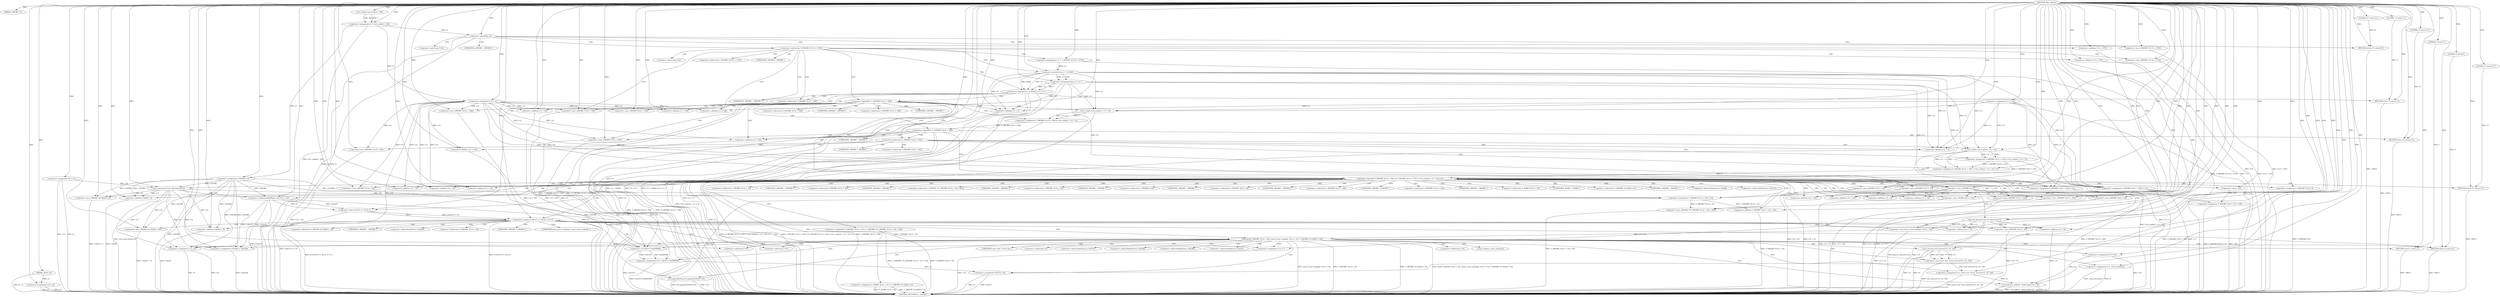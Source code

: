 digraph tftp_connect {  
"1000112" [label = "(METHOD,tftp_connect)" ]
"1000400" [label = "(METHOD_RETURN,int __fastcall)" ]
"1000113" [label = "(PARAM,_DWORD *a1)" ]
"1000114" [label = "(PARAM,_BYTE *a2)" ]
"1000127" [label = "(<operator>.assignment,v14 = a1)" ]
"1000130" [label = "(<operator>.assignment,v13 = a2)" ]
"1000133" [label = "(<operator>.assignment,v11 = 512)" ]
"1000136" [label = "(<operator>.assignment,v2 = Curl_ccalloc(1, 336))" ]
"1000138" [label = "(Curl_ccalloc,Curl_ccalloc(1, 336))" ]
"1000141" [label = "(<operator>.assignment,v14[188] = v2)" ]
"1000146" [label = "(<operator>.assignment,v12 = v2)" ]
"1000150" [label = "(<operator>.logicalNot,!v2)" ]
"1000152" [label = "(RETURN,return 27;,return 27;)" ]
"1000153" [label = "(LITERAL,27,return 27;)" ]
"1000156" [label = "(<operator>.cast,(_DWORD *)(*v14 + 1576))" ]
"1000158" [label = "(<operator>.addition,*v14 + 1576)" ]
"1000163" [label = "(<operator>.assignment,v11 = *(_DWORD *)(*v14 + 1576))" ]
"1000166" [label = "(<operator>.cast,(_DWORD *)(*v14 + 1576))" ]
"1000168" [label = "(<operator>.addition,*v14 + 1576)" ]
"1000173" [label = "(<operator>.logicalOr,v11 > 65464 || v11 <= 7)" ]
"1000174" [label = "(<operator>.greaterThan,v11 > 65464)" ]
"1000177" [label = "(<operator>.lessEqualsThan,v11 <= 7)" ]
"1000180" [label = "(RETURN,return 71;,return 71;)" ]
"1000181" [label = "(LITERAL,71,return 71;)" ]
"1000183" [label = "(<operator>.logicalNot,!*(_DWORD *)(v12 + 328))" ]
"1000185" [label = "(<operator>.cast,(_DWORD *)(v12 + 328))" ]
"1000187" [label = "(<operator>.addition,v12 + 328)" ]
"1000191" [label = "(<operator>.assignment,*(_DWORD *)(v12 + 328) = Curl_ccalloc(1, v11 + 4))" ]
"1000193" [label = "(<operator>.cast,(_DWORD *)(v12 + 328))" ]
"1000195" [label = "(<operator>.addition,v12 + 328)" ]
"1000198" [label = "(Curl_ccalloc,Curl_ccalloc(1, v11 + 4))" ]
"1000200" [label = "(<operator>.addition,v11 + 4)" ]
"1000204" [label = "(<operator>.logicalNot,!*(_DWORD *)(v12 + 328))" ]
"1000206" [label = "(<operator>.cast,(_DWORD *)(v12 + 328))" ]
"1000208" [label = "(<operator>.addition,v12 + 328)" ]
"1000211" [label = "(RETURN,return 27;,return 27;)" ]
"1000212" [label = "(LITERAL,27,return 27;)" ]
"1000214" [label = "(<operator>.logicalOr,*(_DWORD *)(v12 + 332) || (*(_DWORD *)(v12 + 332) = Curl_ccalloc(1, v11 + 4)) != 0)" ]
"1000216" [label = "(<operator>.cast,(_DWORD *)(v12 + 332))" ]
"1000218" [label = "(<operator>.addition,v12 + 332)" ]
"1000221" [label = "(<operator>.notEquals,(*(_DWORD *)(v12 + 332) = Curl_ccalloc(1, v11 + 4)) != 0)" ]
"1000222" [label = "(<operator>.assignment,*(_DWORD *)(v12 + 332) = Curl_ccalloc(1, v11 + 4))" ]
"1000224" [label = "(<operator>.cast,(_DWORD *)(v12 + 332))" ]
"1000226" [label = "(<operator>.addition,v12 + 332)" ]
"1000229" [label = "(Curl_ccalloc,Curl_ccalloc(1, v11 + 4))" ]
"1000231" [label = "(<operator>.addition,v11 + 4)" ]
"1000236" [label = "(Curl_conncontrol,Curl_conncontrol(v14))" ]
"1000238" [label = "(<operator>.assignment,*(_DWORD *)(v12 + 16) = v14)" ]
"1000240" [label = "(<operator>.cast,(_DWORD *)(v12 + 16))" ]
"1000242" [label = "(<operator>.addition,v12 + 16)" ]
"1000246" [label = "(<operator>.assignment,*(_DWORD *)(v12 + 20) = *(_DWORD *)(*(_DWORD *)(v12 + 16) + 420))" ]
"1000248" [label = "(<operator>.cast,(_DWORD *)(v12 + 20))" ]
"1000250" [label = "(<operator>.addition,v12 + 20)" ]
"1000254" [label = "(<operator>.cast,(_DWORD *)(*(_DWORD *)(v12 + 16) + 420))" ]
"1000256" [label = "(<operator>.addition,*(_DWORD *)(v12 + 16) + 420)" ]
"1000258" [label = "(<operator>.cast,(_DWORD *)(v12 + 16))" ]
"1000260" [label = "(<operator>.addition,v12 + 16)" ]
"1000264" [label = "(<operator>.assignment,*(_DWORD *)v12 = 0)" ]
"1000266" [label = "(<operator>.cast,(_DWORD *)v12)" ]
"1000270" [label = "(<operator>.assignment,*(_DWORD *)(v12 + 8) = -100)" ]
"1000272" [label = "(<operator>.cast,(_DWORD *)(v12 + 8))" ]
"1000274" [label = "(<operator>.addition,v12 + 8)" ]
"1000277" [label = "(<operator>.minus,-100)" ]
"1000279" [label = "(<operator>.assignment,*(_DWORD *)(v12 + 320) = v11)" ]
"1000281" [label = "(<operator>.cast,(_DWORD *)(v12 + 320))" ]
"1000283" [label = "(<operator>.addition,v12 + 320)" ]
"1000287" [label = "(<operator>.assignment,*(_DWORD *)(v12 + 324) = v11)" ]
"1000289" [label = "(<operator>.cast,(_DWORD *)(v12 + 324))" ]
"1000291" [label = "(<operator>.addition,v12 + 324)" ]
"1000295" [label = "(<operator>.assignment,*(_WORD *)(v12 + 52) = *(_DWORD *)(v14[20] + 4))" ]
"1000297" [label = "(<operator>.cast,(_WORD *)(v12 + 52))" ]
"1000299" [label = "(<operator>.addition,v12 + 52)" ]
"1000303" [label = "(<operator>.cast,(_DWORD *)(v14[20] + 4))" ]
"1000305" [label = "(<operator>.addition,v14[20] + 4)" ]
"1000310" [label = "(tftp_set_timeouts,tftp_set_timeouts(v12))" ]
"1000313" [label = "(<operator>.equals,((v14[147] >> 25) & 1) == 0)" ]
"1000314" [label = "(<operator>.and,(v14[147] >> 25) & 1)" ]
"1000315" [label = "(<operator>.arithmeticShiftRight,v14[147] >> 25)" ]
"1000324" [label = "(bind,bind(*(_DWORD *)(v12 + 20), (const struct sockaddr *)(v12 + 52), *(_DWORD *)(v14[20] + 16)))" ]
"1000326" [label = "(<operator>.cast,(_DWORD *)(v12 + 20))" ]
"1000328" [label = "(<operator>.addition,v12 + 20)" ]
"1000331" [label = "(<operator>.cast,(const struct sockaddr *)(v12 + 52))" ]
"1000333" [label = "(<operator>.addition,v12 + 52)" ]
"1000337" [label = "(<operator>.cast,(_DWORD *)(v14[20] + 16))" ]
"1000339" [label = "(<operator>.addition,v14[20] + 16)" ]
"1000345" [label = "(<operator>.assignment,v8 = *v14)" ]
"1000349" [label = "(<operator>.assignment,v3 = _errno_location())" ]
"1000352" [label = "(<operator>.assignment,v4 = (const char *)Curl_strerror(*v3, v9, 128))" ]
"1000354" [label = "(<operator>.cast,(const char *)Curl_strerror(*v3, v9, 128))" ]
"1000356" [label = "(Curl_strerror,Curl_strerror(*v3, v9, 128))" ]
"1000361" [label = "(Curl_failf,Curl_failf(v8, \"bind() failed; %s\", v4))" ]
"1000365" [label = "(RETURN,return 7;,return 7;)" ]
"1000366" [label = "(LITERAL,7,return 7;)" ]
"1000367" [label = "(<operator>.assignment,v5 = v14)" ]
"1000370" [label = "(<operator>.assignment,v6 = v14[147] | 0x2000000)" ]
"1000372" [label = "(<operator>.or,v14[147] | 0x2000000)" ]
"1000377" [label = "(<operator>.assignment,v14[148] = v14[148])" ]
"1000384" [label = "(<operator>.assignment,v5[147] = v6)" ]
"1000389" [label = "(Curl_pgrsStartNow,Curl_pgrsStartNow(*v14))" ]
"1000392" [label = "(<operator>.assignment,*v13 = 1)" ]
"1000396" [label = "(RETURN,return 0;,return 0;)" ]
"1000397" [label = "(LITERAL,0,return 0;)" ]
"1000398" [label = "(RETURN,return 27;,return 27;)" ]
"1000399" [label = "(LITERAL,27,return 27;)" ]
"1000155" [label = "(<operator>.indirection,*(_DWORD *)(*v14 + 1576))" ]
"1000157" [label = "(UNKNOWN,_DWORD *,_DWORD *)" ]
"1000159" [label = "(<operator>.indirection,*v14)" ]
"1000165" [label = "(<operator>.indirection,*(_DWORD *)(*v14 + 1576))" ]
"1000167" [label = "(UNKNOWN,_DWORD *,_DWORD *)" ]
"1000169" [label = "(<operator>.indirection,*v14)" ]
"1000184" [label = "(<operator>.indirection,*(_DWORD *)(v12 + 328))" ]
"1000186" [label = "(UNKNOWN,_DWORD *,_DWORD *)" ]
"1000192" [label = "(<operator>.indirection,*(_DWORD *)(v12 + 328))" ]
"1000194" [label = "(UNKNOWN,_DWORD *,_DWORD *)" ]
"1000205" [label = "(<operator>.indirection,*(_DWORD *)(v12 + 328))" ]
"1000207" [label = "(UNKNOWN,_DWORD *,_DWORD *)" ]
"1000215" [label = "(<operator>.indirection,*(_DWORD *)(v12 + 332))" ]
"1000217" [label = "(UNKNOWN,_DWORD *,_DWORD *)" ]
"1000223" [label = "(<operator>.indirection,*(_DWORD *)(v12 + 332))" ]
"1000225" [label = "(UNKNOWN,_DWORD *,_DWORD *)" ]
"1000239" [label = "(<operator>.indirection,*(_DWORD *)(v12 + 16))" ]
"1000241" [label = "(UNKNOWN,_DWORD *,_DWORD *)" ]
"1000247" [label = "(<operator>.indirection,*(_DWORD *)(v12 + 20))" ]
"1000249" [label = "(UNKNOWN,_DWORD *,_DWORD *)" ]
"1000253" [label = "(<operator>.indirection,*(_DWORD *)(*(_DWORD *)(v12 + 16) + 420))" ]
"1000255" [label = "(UNKNOWN,_DWORD *,_DWORD *)" ]
"1000257" [label = "(<operator>.indirection,*(_DWORD *)(v12 + 16))" ]
"1000259" [label = "(UNKNOWN,_DWORD *,_DWORD *)" ]
"1000265" [label = "(<operator>.indirection,*(_DWORD *)v12)" ]
"1000267" [label = "(UNKNOWN,_DWORD *,_DWORD *)" ]
"1000271" [label = "(<operator>.indirection,*(_DWORD *)(v12 + 8))" ]
"1000273" [label = "(UNKNOWN,_DWORD *,_DWORD *)" ]
"1000280" [label = "(<operator>.indirection,*(_DWORD *)(v12 + 320))" ]
"1000282" [label = "(UNKNOWN,_DWORD *,_DWORD *)" ]
"1000288" [label = "(<operator>.indirection,*(_DWORD *)(v12 + 324))" ]
"1000290" [label = "(UNKNOWN,_DWORD *,_DWORD *)" ]
"1000296" [label = "(<operator>.indirection,*(_WORD *)(v12 + 52))" ]
"1000298" [label = "(UNKNOWN,_WORD *,_WORD *)" ]
"1000302" [label = "(<operator>.indirection,*(_DWORD *)(v14[20] + 4))" ]
"1000304" [label = "(UNKNOWN,_DWORD *,_DWORD *)" ]
"1000306" [label = "(<operator>.indirectIndexAccess,v14[20])" ]
"1000316" [label = "(<operator>.indirectIndexAccess,v14[147])" ]
"1000325" [label = "(<operator>.indirection,*(_DWORD *)(v12 + 20))" ]
"1000327" [label = "(UNKNOWN,_DWORD *,_DWORD *)" ]
"1000332" [label = "(UNKNOWN,const struct sockaddr *,const struct sockaddr *)" ]
"1000336" [label = "(<operator>.indirection,*(_DWORD *)(v14[20] + 16))" ]
"1000338" [label = "(UNKNOWN,_DWORD *,_DWORD *)" ]
"1000340" [label = "(<operator>.indirectIndexAccess,v14[20])" ]
"1000347" [label = "(<operator>.indirection,*v14)" ]
"1000351" [label = "(_errno_location,_errno_location())" ]
"1000355" [label = "(UNKNOWN,const char *,const char *)" ]
"1000357" [label = "(<operator>.indirection,*v3)" ]
"1000373" [label = "(<operator>.indirectIndexAccess,v14[147])" ]
"1000378" [label = "(<operator>.indirectIndexAccess,v14[148])" ]
"1000381" [label = "(<operator>.indirectIndexAccess,v14[148])" ]
"1000385" [label = "(<operator>.indirectIndexAccess,v5[147])" ]
"1000390" [label = "(<operator>.indirection,*v14)" ]
"1000393" [label = "(<operator>.indirection,*v13)" ]
  "1000152" -> "1000400"  [ label = "DDG: <RET>"] 
  "1000180" -> "1000400"  [ label = "DDG: <RET>"] 
  "1000365" -> "1000400"  [ label = "DDG: <RET>"] 
  "1000211" -> "1000400"  [ label = "DDG: <RET>"] 
  "1000173" -> "1000400"  [ label = "DDG: v11 > 65464"] 
  "1000258" -> "1000400"  [ label = "DDG: v12 + 16"] 
  "1000287" -> "1000400"  [ label = "DDG: v11"] 
  "1000216" -> "1000400"  [ label = "DDG: v12 + 332"] 
  "1000204" -> "1000400"  [ label = "DDG: *(_DWORD *)(v12 + 328)"] 
  "1000198" -> "1000400"  [ label = "DDG: v11 + 4"] 
  "1000127" -> "1000400"  [ label = "DDG: v14"] 
  "1000389" -> "1000400"  [ label = "DDG: Curl_pgrsStartNow(*v14)"] 
  "1000315" -> "1000400"  [ label = "DDG: v14[147]"] 
  "1000324" -> "1000400"  [ label = "DDG: *(_DWORD *)(v12 + 20)"] 
  "1000264" -> "1000400"  [ label = "DDG: *(_DWORD *)v12"] 
  "1000141" -> "1000400"  [ label = "DDG: v14[188]"] 
  "1000183" -> "1000400"  [ label = "DDG: *(_DWORD *)(v12 + 328)"] 
  "1000349" -> "1000400"  [ label = "DDG: _errno_location()"] 
  "1000177" -> "1000400"  [ label = "DDG: v11"] 
  "1000333" -> "1000400"  [ label = "DDG: v12"] 
  "1000361" -> "1000400"  [ label = "DDG: v4"] 
  "1000313" -> "1000400"  [ label = "DDG: ((v14[147] >> 25) & 1) == 0"] 
  "1000392" -> "1000400"  [ label = "DDG: *v13"] 
  "1000367" -> "1000400"  [ label = "DDG: v14"] 
  "1000222" -> "1000400"  [ label = "DDG: Curl_ccalloc(1, v11 + 4)"] 
  "1000214" -> "1000400"  [ label = "DDG: (*(_DWORD *)(v12 + 332) = Curl_ccalloc(1, v11 + 4)) != 0"] 
  "1000254" -> "1000400"  [ label = "DDG: *(_DWORD *)(v12 + 16) + 420"] 
  "1000281" -> "1000400"  [ label = "DDG: v12 + 320"] 
  "1000354" -> "1000400"  [ label = "DDG: Curl_strerror(*v3, v9, 128)"] 
  "1000295" -> "1000400"  [ label = "DDG: *(_WORD *)(v12 + 52)"] 
  "1000272" -> "1000400"  [ label = "DDG: v12 + 8"] 
  "1000133" -> "1000400"  [ label = "DDG: v11"] 
  "1000214" -> "1000400"  [ label = "DDG: *(_DWORD *)(v12 + 332) || (*(_DWORD *)(v12 + 332) = Curl_ccalloc(1, v11 + 4)) != 0"] 
  "1000226" -> "1000400"  [ label = "DDG: v12"] 
  "1000224" -> "1000400"  [ label = "DDG: v12 + 332"] 
  "1000367" -> "1000400"  [ label = "DDG: v5"] 
  "1000295" -> "1000400"  [ label = "DDG: *(_DWORD *)(v14[20] + 4)"] 
  "1000248" -> "1000400"  [ label = "DDG: v12 + 20"] 
  "1000183" -> "1000400"  [ label = "DDG: !*(_DWORD *)(v12 + 328)"] 
  "1000150" -> "1000400"  [ label = "DDG: !v2"] 
  "1000204" -> "1000400"  [ label = "DDG: !*(_DWORD *)(v12 + 328)"] 
  "1000246" -> "1000400"  [ label = "DDG: *(_DWORD *)(*(_DWORD *)(v12 + 16) + 420)"] 
  "1000236" -> "1000400"  [ label = "DDG: Curl_conncontrol(v14)"] 
  "1000310" -> "1000400"  [ label = "DDG: tftp_set_timeouts(v12)"] 
  "1000146" -> "1000400"  [ label = "DDG: v12"] 
  "1000156" -> "1000400"  [ label = "DDG: *v14 + 1576"] 
  "1000246" -> "1000400"  [ label = "DDG: *(_DWORD *)(v12 + 20)"] 
  "1000214" -> "1000400"  [ label = "DDG: *(_DWORD *)(v12 + 332)"] 
  "1000384" -> "1000400"  [ label = "DDG: v5[147]"] 
  "1000270" -> "1000400"  [ label = "DDG: -100"] 
  "1000270" -> "1000400"  [ label = "DDG: *(_DWORD *)(v12 + 8)"] 
  "1000349" -> "1000400"  [ label = "DDG: v3"] 
  "1000377" -> "1000400"  [ label = "DDG: v14[148]"] 
  "1000136" -> "1000400"  [ label = "DDG: Curl_ccalloc(1, 336)"] 
  "1000231" -> "1000400"  [ label = "DDG: v11"] 
  "1000361" -> "1000400"  [ label = "DDG: Curl_failf(v8, \"bind() failed; %s\", v4)"] 
  "1000356" -> "1000400"  [ label = "DDG: v9"] 
  "1000158" -> "1000400"  [ label = "DDG: *v14"] 
  "1000287" -> "1000400"  [ label = "DDG: *(_DWORD *)(v12 + 324)"] 
  "1000130" -> "1000400"  [ label = "DDG: v13"] 
  "1000313" -> "1000400"  [ label = "DDG: (v14[147] >> 25) & 1"] 
  "1000289" -> "1000400"  [ label = "DDG: v12 + 324"] 
  "1000191" -> "1000400"  [ label = "DDG: Curl_ccalloc(1, v11 + 4)"] 
  "1000370" -> "1000400"  [ label = "DDG: v14[147] | 0x2000000"] 
  "1000229" -> "1000400"  [ label = "DDG: v11 + 4"] 
  "1000310" -> "1000400"  [ label = "DDG: v12"] 
  "1000256" -> "1000400"  [ label = "DDG: *(_DWORD *)(v12 + 16)"] 
  "1000208" -> "1000400"  [ label = "DDG: v12"] 
  "1000314" -> "1000400"  [ label = "DDG: v14[147] >> 25"] 
  "1000206" -> "1000400"  [ label = "DDG: v12 + 328"] 
  "1000384" -> "1000400"  [ label = "DDG: v6"] 
  "1000279" -> "1000400"  [ label = "DDG: *(_DWORD *)(v12 + 320)"] 
  "1000305" -> "1000400"  [ label = "DDG: v14[20]"] 
  "1000326" -> "1000400"  [ label = "DDG: v12 + 20"] 
  "1000324" -> "1000400"  [ label = "DDG: *(_DWORD *)(v14[20] + 16)"] 
  "1000200" -> "1000400"  [ label = "DDG: v11"] 
  "1000185" -> "1000400"  [ label = "DDG: v12 + 328"] 
  "1000114" -> "1000400"  [ label = "DDG: a2"] 
  "1000173" -> "1000400"  [ label = "DDG: v11 <= 7"] 
  "1000297" -> "1000400"  [ label = "DDG: v12 + 52"] 
  "1000168" -> "1000400"  [ label = "DDG: *v14"] 
  "1000337" -> "1000400"  [ label = "DDG: v14[20] + 16"] 
  "1000352" -> "1000400"  [ label = "DDG: (const char *)Curl_strerror(*v3, v9, 128)"] 
  "1000345" -> "1000400"  [ label = "DDG: *v14"] 
  "1000127" -> "1000400"  [ label = "DDG: a1"] 
  "1000356" -> "1000400"  [ label = "DDG: *v3"] 
  "1000303" -> "1000400"  [ label = "DDG: v14[20] + 4"] 
  "1000173" -> "1000400"  [ label = "DDG: v11 > 65464 || v11 <= 7"] 
  "1000339" -> "1000400"  [ label = "DDG: v14[20]"] 
  "1000174" -> "1000400"  [ label = "DDG: v11"] 
  "1000372" -> "1000400"  [ label = "DDG: v14[147]"] 
  "1000324" -> "1000400"  [ label = "DDG: bind(*(_DWORD *)(v12 + 20), (const struct sockaddr *)(v12 + 52), *(_DWORD *)(v14[20] + 16))"] 
  "1000238" -> "1000400"  [ label = "DDG: v14"] 
  "1000166" -> "1000400"  [ label = "DDG: *v14 + 1576"] 
  "1000361" -> "1000400"  [ label = "DDG: v8"] 
  "1000163" -> "1000400"  [ label = "DDG: *(_DWORD *)(*v14 + 1576)"] 
  "1000389" -> "1000400"  [ label = "DDG: *v14"] 
  "1000218" -> "1000400"  [ label = "DDG: v12"] 
  "1000150" -> "1000400"  [ label = "DDG: v2"] 
  "1000130" -> "1000400"  [ label = "DDG: a2"] 
  "1000331" -> "1000400"  [ label = "DDG: v12 + 52"] 
  "1000324" -> "1000400"  [ label = "DDG: (const struct sockaddr *)(v12 + 52)"] 
  "1000396" -> "1000400"  [ label = "DDG: <RET>"] 
  "1000398" -> "1000400"  [ label = "DDG: <RET>"] 
  "1000112" -> "1000113"  [ label = "DDG: "] 
  "1000112" -> "1000114"  [ label = "DDG: "] 
  "1000112" -> "1000127"  [ label = "DDG: "] 
  "1000114" -> "1000130"  [ label = "DDG: a2"] 
  "1000112" -> "1000130"  [ label = "DDG: "] 
  "1000112" -> "1000133"  [ label = "DDG: "] 
  "1000138" -> "1000136"  [ label = "DDG: 1"] 
  "1000138" -> "1000136"  [ label = "DDG: 336"] 
  "1000112" -> "1000136"  [ label = "DDG: "] 
  "1000112" -> "1000138"  [ label = "DDG: "] 
  "1000136" -> "1000141"  [ label = "DDG: v2"] 
  "1000112" -> "1000141"  [ label = "DDG: "] 
  "1000112" -> "1000146"  [ label = "DDG: "] 
  "1000136" -> "1000146"  [ label = "DDG: v2"] 
  "1000112" -> "1000150"  [ label = "DDG: "] 
  "1000136" -> "1000150"  [ label = "DDG: v2"] 
  "1000153" -> "1000152"  [ label = "DDG: 27"] 
  "1000112" -> "1000152"  [ label = "DDG: "] 
  "1000112" -> "1000153"  [ label = "DDG: "] 
  "1000112" -> "1000156"  [ label = "DDG: "] 
  "1000112" -> "1000158"  [ label = "DDG: "] 
  "1000112" -> "1000163"  [ label = "DDG: "] 
  "1000112" -> "1000166"  [ label = "DDG: "] 
  "1000112" -> "1000168"  [ label = "DDG: "] 
  "1000174" -> "1000173"  [ label = "DDG: v11"] 
  "1000174" -> "1000173"  [ label = "DDG: 65464"] 
  "1000163" -> "1000174"  [ label = "DDG: v11"] 
  "1000112" -> "1000174"  [ label = "DDG: "] 
  "1000177" -> "1000173"  [ label = "DDG: v11"] 
  "1000177" -> "1000173"  [ label = "DDG: 7"] 
  "1000174" -> "1000177"  [ label = "DDG: v11"] 
  "1000112" -> "1000177"  [ label = "DDG: "] 
  "1000181" -> "1000180"  [ label = "DDG: 71"] 
  "1000112" -> "1000180"  [ label = "DDG: "] 
  "1000112" -> "1000181"  [ label = "DDG: "] 
  "1000146" -> "1000185"  [ label = "DDG: v12"] 
  "1000112" -> "1000185"  [ label = "DDG: "] 
  "1000146" -> "1000187"  [ label = "DDG: v12"] 
  "1000112" -> "1000187"  [ label = "DDG: "] 
  "1000198" -> "1000191"  [ label = "DDG: 1"] 
  "1000198" -> "1000191"  [ label = "DDG: v11 + 4"] 
  "1000112" -> "1000193"  [ label = "DDG: "] 
  "1000146" -> "1000193"  [ label = "DDG: v12"] 
  "1000112" -> "1000195"  [ label = "DDG: "] 
  "1000146" -> "1000195"  [ label = "DDG: v12"] 
  "1000112" -> "1000198"  [ label = "DDG: "] 
  "1000177" -> "1000198"  [ label = "DDG: v11"] 
  "1000133" -> "1000198"  [ label = "DDG: v11"] 
  "1000174" -> "1000198"  [ label = "DDG: v11"] 
  "1000177" -> "1000200"  [ label = "DDG: v11"] 
  "1000133" -> "1000200"  [ label = "DDG: v11"] 
  "1000174" -> "1000200"  [ label = "DDG: v11"] 
  "1000112" -> "1000200"  [ label = "DDG: "] 
  "1000191" -> "1000204"  [ label = "DDG: *(_DWORD *)(v12 + 328)"] 
  "1000112" -> "1000206"  [ label = "DDG: "] 
  "1000146" -> "1000206"  [ label = "DDG: v12"] 
  "1000112" -> "1000208"  [ label = "DDG: "] 
  "1000146" -> "1000208"  [ label = "DDG: v12"] 
  "1000212" -> "1000211"  [ label = "DDG: 27"] 
  "1000112" -> "1000211"  [ label = "DDG: "] 
  "1000112" -> "1000212"  [ label = "DDG: "] 
  "1000222" -> "1000214"  [ label = "DDG: *(_DWORD *)(v12 + 332)"] 
  "1000112" -> "1000216"  [ label = "DDG: "] 
  "1000146" -> "1000216"  [ label = "DDG: v12"] 
  "1000112" -> "1000218"  [ label = "DDG: "] 
  "1000146" -> "1000218"  [ label = "DDG: v12"] 
  "1000221" -> "1000214"  [ label = "DDG: 0"] 
  "1000222" -> "1000221"  [ label = "DDG: *(_DWORD *)(v12 + 332)"] 
  "1000229" -> "1000221"  [ label = "DDG: 1"] 
  "1000229" -> "1000221"  [ label = "DDG: v11 + 4"] 
  "1000112" -> "1000224"  [ label = "DDG: "] 
  "1000146" -> "1000224"  [ label = "DDG: v12"] 
  "1000112" -> "1000226"  [ label = "DDG: "] 
  "1000146" -> "1000226"  [ label = "DDG: v12"] 
  "1000229" -> "1000222"  [ label = "DDG: 1"] 
  "1000229" -> "1000222"  [ label = "DDG: v11 + 4"] 
  "1000112" -> "1000229"  [ label = "DDG: "] 
  "1000177" -> "1000229"  [ label = "DDG: v11"] 
  "1000133" -> "1000229"  [ label = "DDG: v11"] 
  "1000174" -> "1000229"  [ label = "DDG: v11"] 
  "1000177" -> "1000231"  [ label = "DDG: v11"] 
  "1000133" -> "1000231"  [ label = "DDG: v11"] 
  "1000174" -> "1000231"  [ label = "DDG: v11"] 
  "1000112" -> "1000231"  [ label = "DDG: "] 
  "1000112" -> "1000221"  [ label = "DDG: "] 
  "1000127" -> "1000236"  [ label = "DDG: v14"] 
  "1000141" -> "1000236"  [ label = "DDG: v14[188]"] 
  "1000112" -> "1000236"  [ label = "DDG: "] 
  "1000141" -> "1000238"  [ label = "DDG: v14[188]"] 
  "1000236" -> "1000238"  [ label = "DDG: v14"] 
  "1000112" -> "1000238"  [ label = "DDG: "] 
  "1000112" -> "1000240"  [ label = "DDG: "] 
  "1000146" -> "1000240"  [ label = "DDG: v12"] 
  "1000112" -> "1000242"  [ label = "DDG: "] 
  "1000146" -> "1000242"  [ label = "DDG: v12"] 
  "1000112" -> "1000248"  [ label = "DDG: "] 
  "1000146" -> "1000248"  [ label = "DDG: v12"] 
  "1000112" -> "1000250"  [ label = "DDG: "] 
  "1000146" -> "1000250"  [ label = "DDG: v12"] 
  "1000238" -> "1000254"  [ label = "DDG: *(_DWORD *)(v12 + 16)"] 
  "1000112" -> "1000254"  [ label = "DDG: "] 
  "1000238" -> "1000256"  [ label = "DDG: *(_DWORD *)(v12 + 16)"] 
  "1000112" -> "1000258"  [ label = "DDG: "] 
  "1000146" -> "1000258"  [ label = "DDG: v12"] 
  "1000112" -> "1000260"  [ label = "DDG: "] 
  "1000146" -> "1000260"  [ label = "DDG: v12"] 
  "1000112" -> "1000256"  [ label = "DDG: "] 
  "1000112" -> "1000264"  [ label = "DDG: "] 
  "1000112" -> "1000266"  [ label = "DDG: "] 
  "1000146" -> "1000266"  [ label = "DDG: v12"] 
  "1000277" -> "1000270"  [ label = "DDG: 100"] 
  "1000266" -> "1000272"  [ label = "DDG: v12"] 
  "1000112" -> "1000272"  [ label = "DDG: "] 
  "1000266" -> "1000274"  [ label = "DDG: v12"] 
  "1000112" -> "1000274"  [ label = "DDG: "] 
  "1000112" -> "1000277"  [ label = "DDG: "] 
  "1000177" -> "1000279"  [ label = "DDG: v11"] 
  "1000133" -> "1000279"  [ label = "DDG: v11"] 
  "1000174" -> "1000279"  [ label = "DDG: v11"] 
  "1000112" -> "1000279"  [ label = "DDG: "] 
  "1000112" -> "1000281"  [ label = "DDG: "] 
  "1000266" -> "1000281"  [ label = "DDG: v12"] 
  "1000112" -> "1000283"  [ label = "DDG: "] 
  "1000266" -> "1000283"  [ label = "DDG: v12"] 
  "1000112" -> "1000287"  [ label = "DDG: "] 
  "1000177" -> "1000287"  [ label = "DDG: v11"] 
  "1000133" -> "1000287"  [ label = "DDG: v11"] 
  "1000174" -> "1000287"  [ label = "DDG: v11"] 
  "1000112" -> "1000289"  [ label = "DDG: "] 
  "1000266" -> "1000289"  [ label = "DDG: v12"] 
  "1000112" -> "1000291"  [ label = "DDG: "] 
  "1000266" -> "1000291"  [ label = "DDG: v12"] 
  "1000112" -> "1000297"  [ label = "DDG: "] 
  "1000266" -> "1000297"  [ label = "DDG: v12"] 
  "1000112" -> "1000299"  [ label = "DDG: "] 
  "1000266" -> "1000299"  [ label = "DDG: v12"] 
  "1000141" -> "1000303"  [ label = "DDG: v14[188]"] 
  "1000236" -> "1000303"  [ label = "DDG: v14"] 
  "1000112" -> "1000303"  [ label = "DDG: "] 
  "1000141" -> "1000305"  [ label = "DDG: v14[188]"] 
  "1000236" -> "1000305"  [ label = "DDG: v14"] 
  "1000112" -> "1000305"  [ label = "DDG: "] 
  "1000112" -> "1000310"  [ label = "DDG: "] 
  "1000266" -> "1000310"  [ label = "DDG: v12"] 
  "1000314" -> "1000313"  [ label = "DDG: v14[147] >> 25"] 
  "1000314" -> "1000313"  [ label = "DDG: 1"] 
  "1000315" -> "1000314"  [ label = "DDG: v14[147]"] 
  "1000315" -> "1000314"  [ label = "DDG: 25"] 
  "1000141" -> "1000315"  [ label = "DDG: v14[188]"] 
  "1000236" -> "1000315"  [ label = "DDG: v14"] 
  "1000112" -> "1000315"  [ label = "DDG: "] 
  "1000112" -> "1000314"  [ label = "DDG: "] 
  "1000112" -> "1000313"  [ label = "DDG: "] 
  "1000246" -> "1000324"  [ label = "DDG: *(_DWORD *)(v12 + 20)"] 
  "1000310" -> "1000326"  [ label = "DDG: v12"] 
  "1000112" -> "1000326"  [ label = "DDG: "] 
  "1000310" -> "1000328"  [ label = "DDG: v12"] 
  "1000112" -> "1000328"  [ label = "DDG: "] 
  "1000331" -> "1000324"  [ label = "DDG: v12 + 52"] 
  "1000112" -> "1000331"  [ label = "DDG: "] 
  "1000310" -> "1000331"  [ label = "DDG: v12"] 
  "1000112" -> "1000333"  [ label = "DDG: "] 
  "1000310" -> "1000333"  [ label = "DDG: v12"] 
  "1000141" -> "1000337"  [ label = "DDG: v14[188]"] 
  "1000236" -> "1000337"  [ label = "DDG: v14"] 
  "1000112" -> "1000337"  [ label = "DDG: "] 
  "1000141" -> "1000339"  [ label = "DDG: v14[188]"] 
  "1000236" -> "1000339"  [ label = "DDG: v14"] 
  "1000112" -> "1000339"  [ label = "DDG: "] 
  "1000112" -> "1000345"  [ label = "DDG: "] 
  "1000112" -> "1000349"  [ label = "DDG: "] 
  "1000354" -> "1000352"  [ label = "DDG: Curl_strerror(*v3, v9, 128)"] 
  "1000112" -> "1000352"  [ label = "DDG: "] 
  "1000356" -> "1000354"  [ label = "DDG: *v3"] 
  "1000356" -> "1000354"  [ label = "DDG: v9"] 
  "1000356" -> "1000354"  [ label = "DDG: 128"] 
  "1000112" -> "1000356"  [ label = "DDG: "] 
  "1000345" -> "1000361"  [ label = "DDG: v8"] 
  "1000112" -> "1000361"  [ label = "DDG: "] 
  "1000352" -> "1000361"  [ label = "DDG: v4"] 
  "1000366" -> "1000365"  [ label = "DDG: 7"] 
  "1000112" -> "1000365"  [ label = "DDG: "] 
  "1000112" -> "1000366"  [ label = "DDG: "] 
  "1000315" -> "1000367"  [ label = "DDG: v14[147]"] 
  "1000141" -> "1000367"  [ label = "DDG: v14[188]"] 
  "1000112" -> "1000367"  [ label = "DDG: "] 
  "1000236" -> "1000367"  [ label = "DDG: v14"] 
  "1000372" -> "1000370"  [ label = "DDG: v14[147]"] 
  "1000372" -> "1000370"  [ label = "DDG: 0x2000000"] 
  "1000112" -> "1000370"  [ label = "DDG: "] 
  "1000315" -> "1000372"  [ label = "DDG: v14[147]"] 
  "1000141" -> "1000372"  [ label = "DDG: v14[188]"] 
  "1000112" -> "1000372"  [ label = "DDG: "] 
  "1000236" -> "1000372"  [ label = "DDG: v14"] 
  "1000315" -> "1000377"  [ label = "DDG: v14[147]"] 
  "1000141" -> "1000377"  [ label = "DDG: v14[188]"] 
  "1000112" -> "1000377"  [ label = "DDG: "] 
  "1000236" -> "1000377"  [ label = "DDG: v14"] 
  "1000370" -> "1000384"  [ label = "DDG: v6"] 
  "1000112" -> "1000384"  [ label = "DDG: "] 
  "1000112" -> "1000392"  [ label = "DDG: "] 
  "1000397" -> "1000396"  [ label = "DDG: 0"] 
  "1000112" -> "1000396"  [ label = "DDG: "] 
  "1000112" -> "1000397"  [ label = "DDG: "] 
  "1000399" -> "1000398"  [ label = "DDG: 27"] 
  "1000112" -> "1000398"  [ label = "DDG: "] 
  "1000112" -> "1000399"  [ label = "DDG: "] 
  "1000150" -> "1000159"  [ label = "CDG: "] 
  "1000150" -> "1000158"  [ label = "CDG: "] 
  "1000150" -> "1000157"  [ label = "CDG: "] 
  "1000150" -> "1000156"  [ label = "CDG: "] 
  "1000150" -> "1000155"  [ label = "CDG: "] 
  "1000150" -> "1000152"  [ label = "CDG: "] 
  "1000155" -> "1000174"  [ label = "CDG: "] 
  "1000155" -> "1000173"  [ label = "CDG: "] 
  "1000155" -> "1000169"  [ label = "CDG: "] 
  "1000155" -> "1000168"  [ label = "CDG: "] 
  "1000155" -> "1000167"  [ label = "CDG: "] 
  "1000155" -> "1000166"  [ label = "CDG: "] 
  "1000155" -> "1000165"  [ label = "CDG: "] 
  "1000155" -> "1000163"  [ label = "CDG: "] 
  "1000155" -> "1000187"  [ label = "CDG: "] 
  "1000155" -> "1000186"  [ label = "CDG: "] 
  "1000155" -> "1000185"  [ label = "CDG: "] 
  "1000155" -> "1000184"  [ label = "CDG: "] 
  "1000155" -> "1000183"  [ label = "CDG: "] 
  "1000173" -> "1000187"  [ label = "CDG: "] 
  "1000173" -> "1000186"  [ label = "CDG: "] 
  "1000173" -> "1000185"  [ label = "CDG: "] 
  "1000173" -> "1000184"  [ label = "CDG: "] 
  "1000173" -> "1000183"  [ label = "CDG: "] 
  "1000173" -> "1000180"  [ label = "CDG: "] 
  "1000174" -> "1000177"  [ label = "CDG: "] 
  "1000183" -> "1000192"  [ label = "CDG: "] 
  "1000183" -> "1000191"  [ label = "CDG: "] 
  "1000183" -> "1000208"  [ label = "CDG: "] 
  "1000183" -> "1000207"  [ label = "CDG: "] 
  "1000183" -> "1000206"  [ label = "CDG: "] 
  "1000183" -> "1000205"  [ label = "CDG: "] 
  "1000183" -> "1000204"  [ label = "CDG: "] 
  "1000183" -> "1000200"  [ label = "CDG: "] 
  "1000183" -> "1000198"  [ label = "CDG: "] 
  "1000183" -> "1000195"  [ label = "CDG: "] 
  "1000183" -> "1000194"  [ label = "CDG: "] 
  "1000183" -> "1000193"  [ label = "CDG: "] 
  "1000183" -> "1000218"  [ label = "CDG: "] 
  "1000183" -> "1000217"  [ label = "CDG: "] 
  "1000183" -> "1000216"  [ label = "CDG: "] 
  "1000183" -> "1000215"  [ label = "CDG: "] 
  "1000183" -> "1000214"  [ label = "CDG: "] 
  "1000204" -> "1000218"  [ label = "CDG: "] 
  "1000204" -> "1000217"  [ label = "CDG: "] 
  "1000204" -> "1000216"  [ label = "CDG: "] 
  "1000204" -> "1000215"  [ label = "CDG: "] 
  "1000204" -> "1000214"  [ label = "CDG: "] 
  "1000204" -> "1000211"  [ label = "CDG: "] 
  "1000214" -> "1000240"  [ label = "CDG: "] 
  "1000214" -> "1000239"  [ label = "CDG: "] 
  "1000214" -> "1000238"  [ label = "CDG: "] 
  "1000214" -> "1000236"  [ label = "CDG: "] 
  "1000214" -> "1000256"  [ label = "CDG: "] 
  "1000214" -> "1000255"  [ label = "CDG: "] 
  "1000214" -> "1000254"  [ label = "CDG: "] 
  "1000214" -> "1000253"  [ label = "CDG: "] 
  "1000214" -> "1000250"  [ label = "CDG: "] 
  "1000214" -> "1000249"  [ label = "CDG: "] 
  "1000214" -> "1000248"  [ label = "CDG: "] 
  "1000214" -> "1000247"  [ label = "CDG: "] 
  "1000214" -> "1000246"  [ label = "CDG: "] 
  "1000214" -> "1000242"  [ label = "CDG: "] 
  "1000214" -> "1000241"  [ label = "CDG: "] 
  "1000214" -> "1000272"  [ label = "CDG: "] 
  "1000214" -> "1000271"  [ label = "CDG: "] 
  "1000214" -> "1000270"  [ label = "CDG: "] 
  "1000214" -> "1000267"  [ label = "CDG: "] 
  "1000214" -> "1000266"  [ label = "CDG: "] 
  "1000214" -> "1000265"  [ label = "CDG: "] 
  "1000214" -> "1000264"  [ label = "CDG: "] 
  "1000214" -> "1000260"  [ label = "CDG: "] 
  "1000214" -> "1000259"  [ label = "CDG: "] 
  "1000214" -> "1000258"  [ label = "CDG: "] 
  "1000214" -> "1000257"  [ label = "CDG: "] 
  "1000214" -> "1000288"  [ label = "CDG: "] 
  "1000214" -> "1000287"  [ label = "CDG: "] 
  "1000214" -> "1000283"  [ label = "CDG: "] 
  "1000214" -> "1000282"  [ label = "CDG: "] 
  "1000214" -> "1000281"  [ label = "CDG: "] 
  "1000214" -> "1000280"  [ label = "CDG: "] 
  "1000214" -> "1000279"  [ label = "CDG: "] 
  "1000214" -> "1000277"  [ label = "CDG: "] 
  "1000214" -> "1000274"  [ label = "CDG: "] 
  "1000214" -> "1000273"  [ label = "CDG: "] 
  "1000214" -> "1000304"  [ label = "CDG: "] 
  "1000214" -> "1000303"  [ label = "CDG: "] 
  "1000214" -> "1000302"  [ label = "CDG: "] 
  "1000214" -> "1000299"  [ label = "CDG: "] 
  "1000214" -> "1000298"  [ label = "CDG: "] 
  "1000214" -> "1000297"  [ label = "CDG: "] 
  "1000214" -> "1000296"  [ label = "CDG: "] 
  "1000214" -> "1000295"  [ label = "CDG: "] 
  "1000214" -> "1000291"  [ label = "CDG: "] 
  "1000214" -> "1000290"  [ label = "CDG: "] 
  "1000214" -> "1000289"  [ label = "CDG: "] 
  "1000214" -> "1000316"  [ label = "CDG: "] 
  "1000214" -> "1000315"  [ label = "CDG: "] 
  "1000214" -> "1000314"  [ label = "CDG: "] 
  "1000214" -> "1000313"  [ label = "CDG: "] 
  "1000214" -> "1000310"  [ label = "CDG: "] 
  "1000214" -> "1000306"  [ label = "CDG: "] 
  "1000214" -> "1000305"  [ label = "CDG: "] 
  "1000214" -> "1000398"  [ label = "CDG: "] 
  "1000215" -> "1000224"  [ label = "CDG: "] 
  "1000215" -> "1000223"  [ label = "CDG: "] 
  "1000215" -> "1000222"  [ label = "CDG: "] 
  "1000215" -> "1000221"  [ label = "CDG: "] 
  "1000215" -> "1000231"  [ label = "CDG: "] 
  "1000215" -> "1000229"  [ label = "CDG: "] 
  "1000215" -> "1000226"  [ label = "CDG: "] 
  "1000215" -> "1000225"  [ label = "CDG: "] 
  "1000313" -> "1000336"  [ label = "CDG: "] 
  "1000313" -> "1000333"  [ label = "CDG: "] 
  "1000313" -> "1000332"  [ label = "CDG: "] 
  "1000313" -> "1000331"  [ label = "CDG: "] 
  "1000313" -> "1000328"  [ label = "CDG: "] 
  "1000313" -> "1000327"  [ label = "CDG: "] 
  "1000313" -> "1000326"  [ label = "CDG: "] 
  "1000313" -> "1000325"  [ label = "CDG: "] 
  "1000313" -> "1000324"  [ label = "CDG: "] 
  "1000313" -> "1000340"  [ label = "CDG: "] 
  "1000313" -> "1000339"  [ label = "CDG: "] 
  "1000313" -> "1000338"  [ label = "CDG: "] 
  "1000313" -> "1000337"  [ label = "CDG: "] 
  "1000313" -> "1000396"  [ label = "CDG: "] 
  "1000313" -> "1000393"  [ label = "CDG: "] 
  "1000313" -> "1000392"  [ label = "CDG: "] 
  "1000313" -> "1000390"  [ label = "CDG: "] 
  "1000313" -> "1000389"  [ label = "CDG: "] 
  "1000324" -> "1000352"  [ label = "CDG: "] 
  "1000324" -> "1000351"  [ label = "CDG: "] 
  "1000324" -> "1000349"  [ label = "CDG: "] 
  "1000324" -> "1000347"  [ label = "CDG: "] 
  "1000324" -> "1000345"  [ label = "CDG: "] 
  "1000324" -> "1000367"  [ label = "CDG: "] 
  "1000324" -> "1000365"  [ label = "CDG: "] 
  "1000324" -> "1000361"  [ label = "CDG: "] 
  "1000324" -> "1000357"  [ label = "CDG: "] 
  "1000324" -> "1000356"  [ label = "CDG: "] 
  "1000324" -> "1000355"  [ label = "CDG: "] 
  "1000324" -> "1000354"  [ label = "CDG: "] 
  "1000324" -> "1000384"  [ label = "CDG: "] 
  "1000324" -> "1000381"  [ label = "CDG: "] 
  "1000324" -> "1000378"  [ label = "CDG: "] 
  "1000324" -> "1000377"  [ label = "CDG: "] 
  "1000324" -> "1000373"  [ label = "CDG: "] 
  "1000324" -> "1000372"  [ label = "CDG: "] 
  "1000324" -> "1000370"  [ label = "CDG: "] 
  "1000324" -> "1000396"  [ label = "CDG: "] 
  "1000324" -> "1000393"  [ label = "CDG: "] 
  "1000324" -> "1000392"  [ label = "CDG: "] 
  "1000324" -> "1000390"  [ label = "CDG: "] 
  "1000324" -> "1000389"  [ label = "CDG: "] 
  "1000324" -> "1000385"  [ label = "CDG: "] 
}
